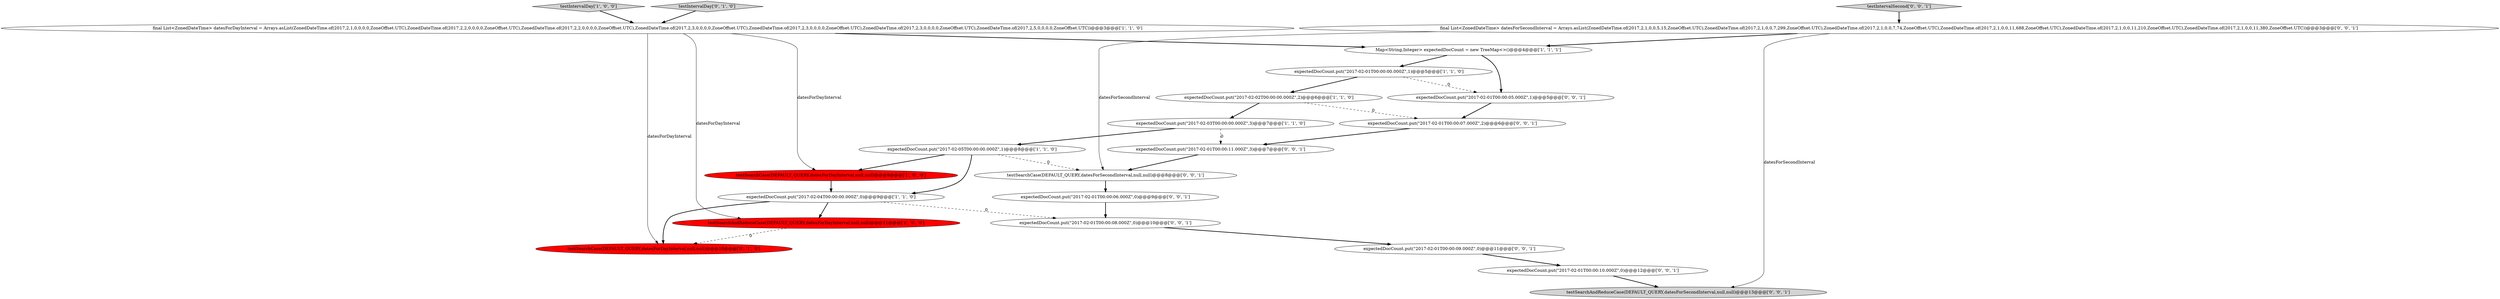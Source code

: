 digraph {
6 [style = filled, label = "expectedDocCount.put(\"2017-02-01T00:00:00.000Z\",1)@@@5@@@['1', '1', '0']", fillcolor = white, shape = ellipse image = "AAA0AAABBB1BBB"];
4 [style = filled, label = "expectedDocCount.put(\"2017-02-05T00:00:00.000Z\",1)@@@8@@@['1', '1', '0']", fillcolor = white, shape = ellipse image = "AAA0AAABBB1BBB"];
9 [style = filled, label = "testIntervalDay['1', '0', '0']", fillcolor = lightgray, shape = diamond image = "AAA0AAABBB1BBB"];
7 [style = filled, label = "testSearchAndReduceCase(DEFAULT_QUERY,datesForDayInterval,null,null)@@@11@@@['1', '0', '0']", fillcolor = red, shape = ellipse image = "AAA1AAABBB1BBB"];
16 [style = filled, label = "expectedDocCount.put(\"2017-02-01T00:00:09.000Z\",0)@@@11@@@['0', '0', '1']", fillcolor = white, shape = ellipse image = "AAA0AAABBB3BBB"];
18 [style = filled, label = "final List<ZonedDateTime> datesForSecondInterval = Arrays.asList(ZonedDateTime.of(2017,2,1,0,0,5,15,ZoneOffset.UTC),ZonedDateTime.of(2017,2,1,0,0,7,299,ZoneOffset.UTC),ZonedDateTime.of(2017,2,1,0,0,7,74,ZoneOffset.UTC),ZonedDateTime.of(2017,2,1,0,0,11,688,ZoneOffset.UTC),ZonedDateTime.of(2017,2,1,0,0,11,210,ZoneOffset.UTC),ZonedDateTime.of(2017,2,1,0,0,11,380,ZoneOffset.UTC))@@@3@@@['0', '0', '1']", fillcolor = white, shape = ellipse image = "AAA0AAABBB3BBB"];
0 [style = filled, label = "expectedDocCount.put(\"2017-02-04T00:00:00.000Z\",0)@@@9@@@['1', '1', '0']", fillcolor = white, shape = ellipse image = "AAA0AAABBB1BBB"];
1 [style = filled, label = "final List<ZonedDateTime> datesForDayInterval = Arrays.asList(ZonedDateTime.of(2017,2,1,0,0,0,0,ZoneOffset.UTC),ZonedDateTime.of(2017,2,2,0,0,0,0,ZoneOffset.UTC),ZonedDateTime.of(2017,2,2,0,0,0,0,ZoneOffset.UTC),ZonedDateTime.of(2017,2,3,0,0,0,0,ZoneOffset.UTC),ZonedDateTime.of(2017,2,3,0,0,0,0,ZoneOffset.UTC),ZonedDateTime.of(2017,2,3,0,0,0,0,ZoneOffset.UTC),ZonedDateTime.of(2017,2,5,0,0,0,0,ZoneOffset.UTC))@@@3@@@['1', '1', '0']", fillcolor = white, shape = ellipse image = "AAA0AAABBB1BBB"];
15 [style = filled, label = "testIntervalSecond['0', '0', '1']", fillcolor = lightgray, shape = diamond image = "AAA0AAABBB3BBB"];
10 [style = filled, label = "testSearchCase(DEFAULT_QUERY,datesForDayInterval,null,null)@@@10@@@['0', '1', '0']", fillcolor = red, shape = ellipse image = "AAA1AAABBB2BBB"];
12 [style = filled, label = "expectedDocCount.put(\"2017-02-01T00:00:06.000Z\",0)@@@9@@@['0', '0', '1']", fillcolor = white, shape = ellipse image = "AAA0AAABBB3BBB"];
14 [style = filled, label = "expectedDocCount.put(\"2017-02-01T00:00:11.000Z\",3)@@@7@@@['0', '0', '1']", fillcolor = white, shape = ellipse image = "AAA0AAABBB3BBB"];
13 [style = filled, label = "expectedDocCount.put(\"2017-02-01T00:00:10.000Z\",0)@@@12@@@['0', '0', '1']", fillcolor = white, shape = ellipse image = "AAA0AAABBB3BBB"];
3 [style = filled, label = "testSearchCase(DEFAULT_QUERY,datesForDayInterval,null,null)@@@9@@@['1', '0', '0']", fillcolor = red, shape = ellipse image = "AAA1AAABBB1BBB"];
22 [style = filled, label = "testSearchAndReduceCase(DEFAULT_QUERY,datesForSecondInterval,null,null)@@@13@@@['0', '0', '1']", fillcolor = lightgray, shape = ellipse image = "AAA0AAABBB3BBB"];
19 [style = filled, label = "expectedDocCount.put(\"2017-02-01T00:00:08.000Z\",0)@@@10@@@['0', '0', '1']", fillcolor = white, shape = ellipse image = "AAA0AAABBB3BBB"];
11 [style = filled, label = "testIntervalDay['0', '1', '0']", fillcolor = lightgray, shape = diamond image = "AAA0AAABBB2BBB"];
5 [style = filled, label = "expectedDocCount.put(\"2017-02-03T00:00:00.000Z\",3)@@@7@@@['1', '1', '0']", fillcolor = white, shape = ellipse image = "AAA0AAABBB1BBB"];
2 [style = filled, label = "Map<String,Integer> expectedDocCount = new TreeMap<>()@@@4@@@['1', '1', '1']", fillcolor = white, shape = ellipse image = "AAA0AAABBB1BBB"];
20 [style = filled, label = "expectedDocCount.put(\"2017-02-01T00:00:05.000Z\",1)@@@5@@@['0', '0', '1']", fillcolor = white, shape = ellipse image = "AAA0AAABBB3BBB"];
17 [style = filled, label = "expectedDocCount.put(\"2017-02-01T00:00:07.000Z\",2)@@@6@@@['0', '0', '1']", fillcolor = white, shape = ellipse image = "AAA0AAABBB3BBB"];
8 [style = filled, label = "expectedDocCount.put(\"2017-02-02T00:00:00.000Z\",2)@@@6@@@['1', '1', '0']", fillcolor = white, shape = ellipse image = "AAA0AAABBB1BBB"];
21 [style = filled, label = "testSearchCase(DEFAULT_QUERY,datesForSecondInterval,null,null)@@@8@@@['0', '0', '1']", fillcolor = white, shape = ellipse image = "AAA0AAABBB3BBB"];
4->3 [style = bold, label=""];
16->13 [style = bold, label=""];
2->20 [style = bold, label=""];
20->17 [style = bold, label=""];
1->10 [style = solid, label="datesForDayInterval"];
5->14 [style = dashed, label="0"];
11->1 [style = bold, label=""];
6->20 [style = dashed, label="0"];
2->6 [style = bold, label=""];
0->19 [style = dashed, label="0"];
1->7 [style = solid, label="datesForDayInterval"];
18->2 [style = bold, label=""];
4->21 [style = dashed, label="0"];
15->18 [style = bold, label=""];
18->22 [style = solid, label="datesForSecondInterval"];
3->0 [style = bold, label=""];
4->0 [style = bold, label=""];
19->16 [style = bold, label=""];
0->7 [style = bold, label=""];
21->12 [style = bold, label=""];
0->10 [style = bold, label=""];
8->5 [style = bold, label=""];
17->14 [style = bold, label=""];
5->4 [style = bold, label=""];
6->8 [style = bold, label=""];
18->21 [style = solid, label="datesForSecondInterval"];
8->17 [style = dashed, label="0"];
7->10 [style = dashed, label="0"];
1->2 [style = bold, label=""];
13->22 [style = bold, label=""];
9->1 [style = bold, label=""];
12->19 [style = bold, label=""];
1->3 [style = solid, label="datesForDayInterval"];
14->21 [style = bold, label=""];
}

